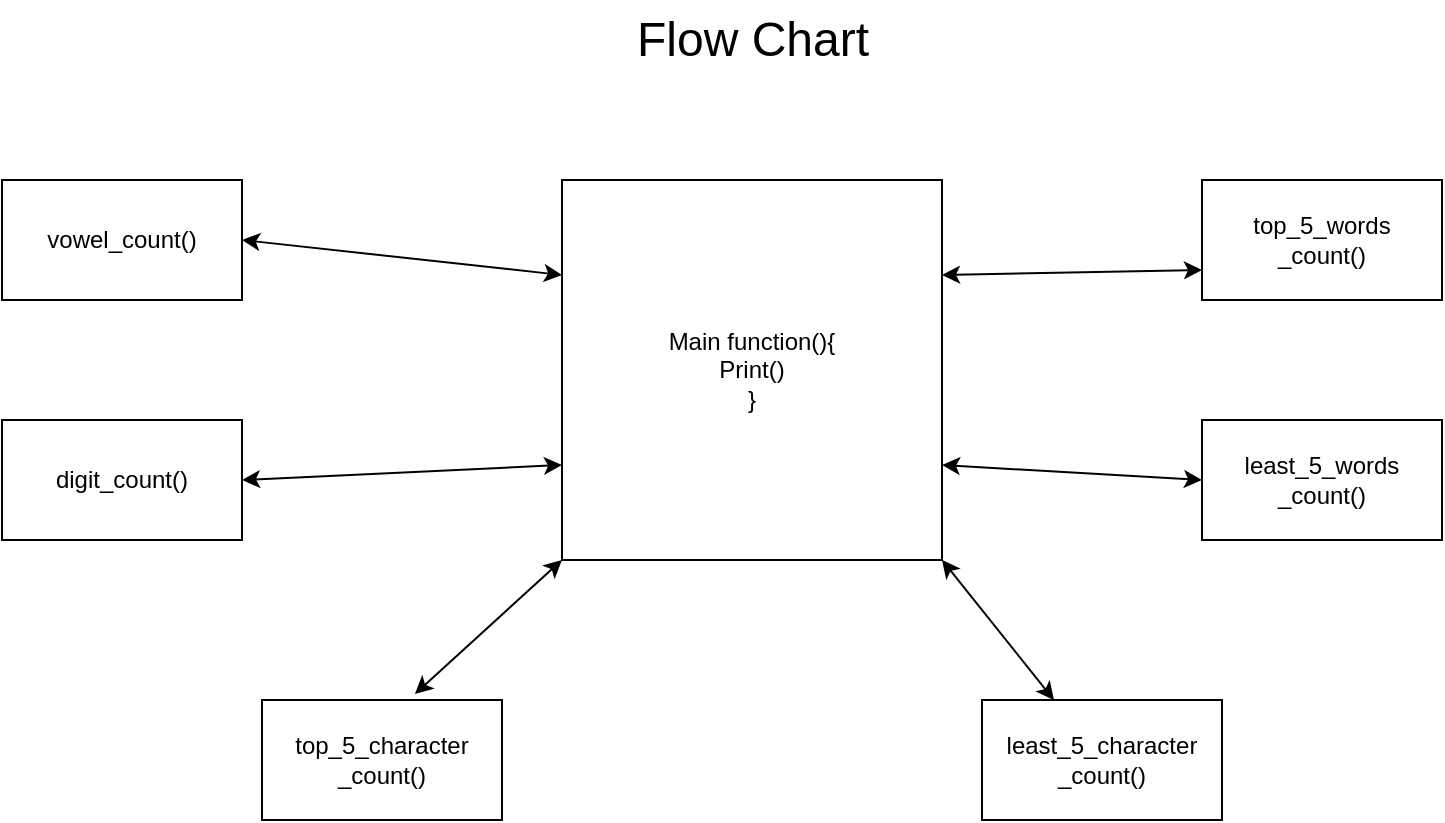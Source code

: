 <mxfile version="20.8.22" type="device"><diagram name="Page-1" id="eprN9K8Wq_90NZYcIkea"><mxGraphModel dx="1276" dy="527" grid="1" gridSize="10" guides="1" tooltips="1" connect="1" arrows="1" fold="1" page="1" pageScale="1" pageWidth="850" pageHeight="1100" math="0" shadow="0"><root><mxCell id="0"/><mxCell id="1" parent="0"/><mxCell id="qFUP7BMrPjW73wTgsIw--1" value="Main function(){&lt;br&gt;Print()&lt;br&gt;}" style="whiteSpace=wrap;html=1;aspect=fixed;" vertex="1" parent="1"><mxGeometry x="330" y="120" width="190" height="190" as="geometry"/></mxCell><mxCell id="qFUP7BMrPjW73wTgsIw--2" value="vowel_count()" style="rounded=0;whiteSpace=wrap;html=1;" vertex="1" parent="1"><mxGeometry x="50" y="120" width="120" height="60" as="geometry"/></mxCell><mxCell id="qFUP7BMrPjW73wTgsIw--3" value="digit_count()" style="rounded=0;whiteSpace=wrap;html=1;" vertex="1" parent="1"><mxGeometry x="50" y="240" width="120" height="60" as="geometry"/></mxCell><mxCell id="qFUP7BMrPjW73wTgsIw--5" value="top_5_words&lt;br&gt;_count()" style="rounded=0;whiteSpace=wrap;html=1;" vertex="1" parent="1"><mxGeometry x="650" y="120" width="120" height="60" as="geometry"/></mxCell><mxCell id="qFUP7BMrPjW73wTgsIw--6" value="least_5_words&lt;br&gt;_count()" style="rounded=0;whiteSpace=wrap;html=1;" vertex="1" parent="1"><mxGeometry x="650" y="240" width="120" height="60" as="geometry"/></mxCell><mxCell id="qFUP7BMrPjW73wTgsIw--7" value="top_5_character&lt;br&gt;_count()" style="rounded=0;whiteSpace=wrap;html=1;" vertex="1" parent="1"><mxGeometry x="180" y="380" width="120" height="60" as="geometry"/></mxCell><mxCell id="qFUP7BMrPjW73wTgsIw--8" value="least_5_character&lt;br&gt;_count()" style="rounded=0;whiteSpace=wrap;html=1;" vertex="1" parent="1"><mxGeometry x="540" y="380" width="120" height="60" as="geometry"/></mxCell><mxCell id="qFUP7BMrPjW73wTgsIw--9" value="" style="endArrow=classic;startArrow=classic;html=1;rounded=0;exitX=1;exitY=0.5;exitDx=0;exitDy=0;entryX=0;entryY=0.25;entryDx=0;entryDy=0;" edge="1" parent="1" source="qFUP7BMrPjW73wTgsIw--2" target="qFUP7BMrPjW73wTgsIw--1"><mxGeometry width="50" height="50" relative="1" as="geometry"><mxPoint x="400" y="290" as="sourcePoint"/><mxPoint x="450" y="240" as="targetPoint"/></mxGeometry></mxCell><mxCell id="qFUP7BMrPjW73wTgsIw--10" value="" style="endArrow=classic;startArrow=classic;html=1;rounded=0;exitX=1;exitY=0.5;exitDx=0;exitDy=0;entryX=0;entryY=0.75;entryDx=0;entryDy=0;" edge="1" parent="1" source="qFUP7BMrPjW73wTgsIw--3" target="qFUP7BMrPjW73wTgsIw--1"><mxGeometry width="50" height="50" relative="1" as="geometry"><mxPoint x="180" y="160" as="sourcePoint"/><mxPoint x="340" y="178" as="targetPoint"/><Array as="points"/></mxGeometry></mxCell><mxCell id="qFUP7BMrPjW73wTgsIw--11" value="" style="endArrow=classic;startArrow=classic;html=1;rounded=0;exitX=0.637;exitY=-0.05;exitDx=0;exitDy=0;entryX=0;entryY=1;entryDx=0;entryDy=0;exitPerimeter=0;" edge="1" parent="1" source="qFUP7BMrPjW73wTgsIw--7" target="qFUP7BMrPjW73wTgsIw--1"><mxGeometry width="50" height="50" relative="1" as="geometry"><mxPoint x="190" y="170" as="sourcePoint"/><mxPoint x="350" y="188" as="targetPoint"/></mxGeometry></mxCell><mxCell id="qFUP7BMrPjW73wTgsIw--12" value="" style="endArrow=classic;startArrow=classic;html=1;rounded=0;entryX=1;entryY=1;entryDx=0;entryDy=0;" edge="1" parent="1" source="qFUP7BMrPjW73wTgsIw--8" target="qFUP7BMrPjW73wTgsIw--1"><mxGeometry width="50" height="50" relative="1" as="geometry"><mxPoint x="200" y="180" as="sourcePoint"/><mxPoint x="360" y="198" as="targetPoint"/></mxGeometry></mxCell><mxCell id="qFUP7BMrPjW73wTgsIw--13" value="" style="endArrow=classic;startArrow=classic;html=1;rounded=0;exitX=1;exitY=0.75;exitDx=0;exitDy=0;entryX=0;entryY=0.5;entryDx=0;entryDy=0;" edge="1" parent="1" source="qFUP7BMrPjW73wTgsIw--1" target="qFUP7BMrPjW73wTgsIw--6"><mxGeometry width="50" height="50" relative="1" as="geometry"><mxPoint x="210" y="190" as="sourcePoint"/><mxPoint x="370" y="208" as="targetPoint"/></mxGeometry></mxCell><mxCell id="qFUP7BMrPjW73wTgsIw--14" value="" style="endArrow=classic;startArrow=classic;html=1;rounded=0;exitX=1;exitY=0.25;exitDx=0;exitDy=0;entryX=0;entryY=0.75;entryDx=0;entryDy=0;" edge="1" parent="1" source="qFUP7BMrPjW73wTgsIw--1" target="qFUP7BMrPjW73wTgsIw--5"><mxGeometry width="50" height="50" relative="1" as="geometry"><mxPoint x="220" y="200" as="sourcePoint"/><mxPoint x="380" y="218" as="targetPoint"/></mxGeometry></mxCell><mxCell id="qFUP7BMrPjW73wTgsIw--16" value="&lt;font style=&quot;font-size: 24px;&quot;&gt;Flow Chart&lt;/font&gt;" style="text;html=1;align=center;verticalAlign=middle;resizable=0;points=[];autosize=1;strokeColor=none;fillColor=none;" vertex="1" parent="1"><mxGeometry x="355" y="30" width="140" height="40" as="geometry"/></mxCell></root></mxGraphModel></diagram></mxfile>
